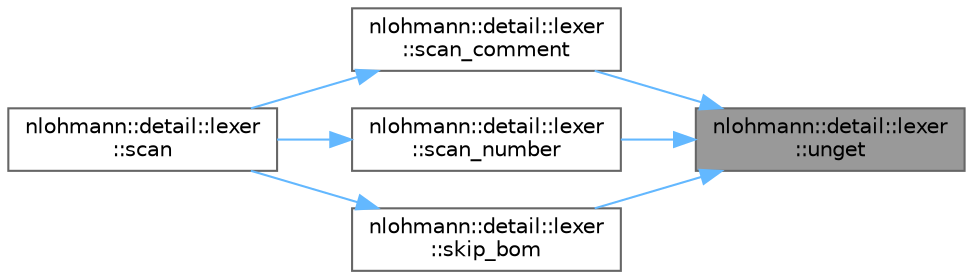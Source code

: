 digraph "nlohmann::detail::lexer::unget"
{
 // LATEX_PDF_SIZE
  bgcolor="transparent";
  edge [fontname=Helvetica,fontsize=10,labelfontname=Helvetica,labelfontsize=10];
  node [fontname=Helvetica,fontsize=10,shape=box,height=0.2,width=0.4];
  rankdir="RL";
  Node1 [label="nlohmann::detail::lexer\l::unget",height=0.2,width=0.4,color="gray40", fillcolor="grey60", style="filled", fontcolor="black",tooltip="unget current character (read it again on next get)"];
  Node1 -> Node2 [dir="back",color="steelblue1",style="solid"];
  Node2 [label="nlohmann::detail::lexer\l::scan_comment",height=0.2,width=0.4,color="grey40", fillcolor="white", style="filled",URL="$a01983.html#afdc68706ad20be93977cd0f97043ea7f",tooltip="scan a comment"];
  Node2 -> Node3 [dir="back",color="steelblue1",style="solid"];
  Node3 [label="nlohmann::detail::lexer\l::scan",height=0.2,width=0.4,color="grey40", fillcolor="white", style="filled",URL="$a01983.html#a40320a8fef5f1f03b60c8b2f2f40af4d",tooltip=" "];
  Node1 -> Node4 [dir="back",color="steelblue1",style="solid"];
  Node4 [label="nlohmann::detail::lexer\l::scan_number",height=0.2,width=0.4,color="grey40", fillcolor="white", style="filled",URL="$a01983.html#aab51a28e32c1957329141baff8eda1c4",tooltip="scan a number literal"];
  Node4 -> Node3 [dir="back",color="steelblue1",style="solid"];
  Node1 -> Node5 [dir="back",color="steelblue1",style="solid"];
  Node5 [label="nlohmann::detail::lexer\l::skip_bom",height=0.2,width=0.4,color="grey40", fillcolor="white", style="filled",URL="$a01983.html#a7cd7d55de2cd398660bc243c7229caf9",tooltip="skip the UTF-8 byte order mark"];
  Node5 -> Node3 [dir="back",color="steelblue1",style="solid"];
}
